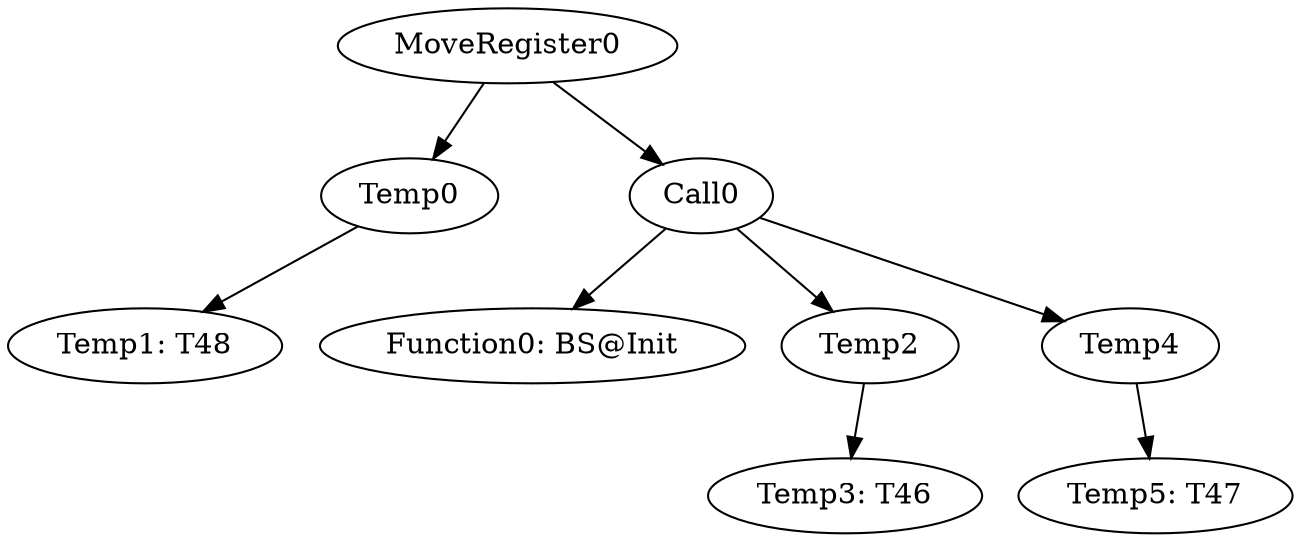digraph {
	ordering = out;
	Temp0 -> "Temp1: T48";
	Temp2 -> "Temp3: T46";
	MoveRegister0 -> Temp0;
	MoveRegister0 -> Call0;
	Temp4 -> "Temp5: T47";
	Call0 -> "Function0: BS@Init";
	Call0 -> Temp2;
	Call0 -> Temp4;
}

